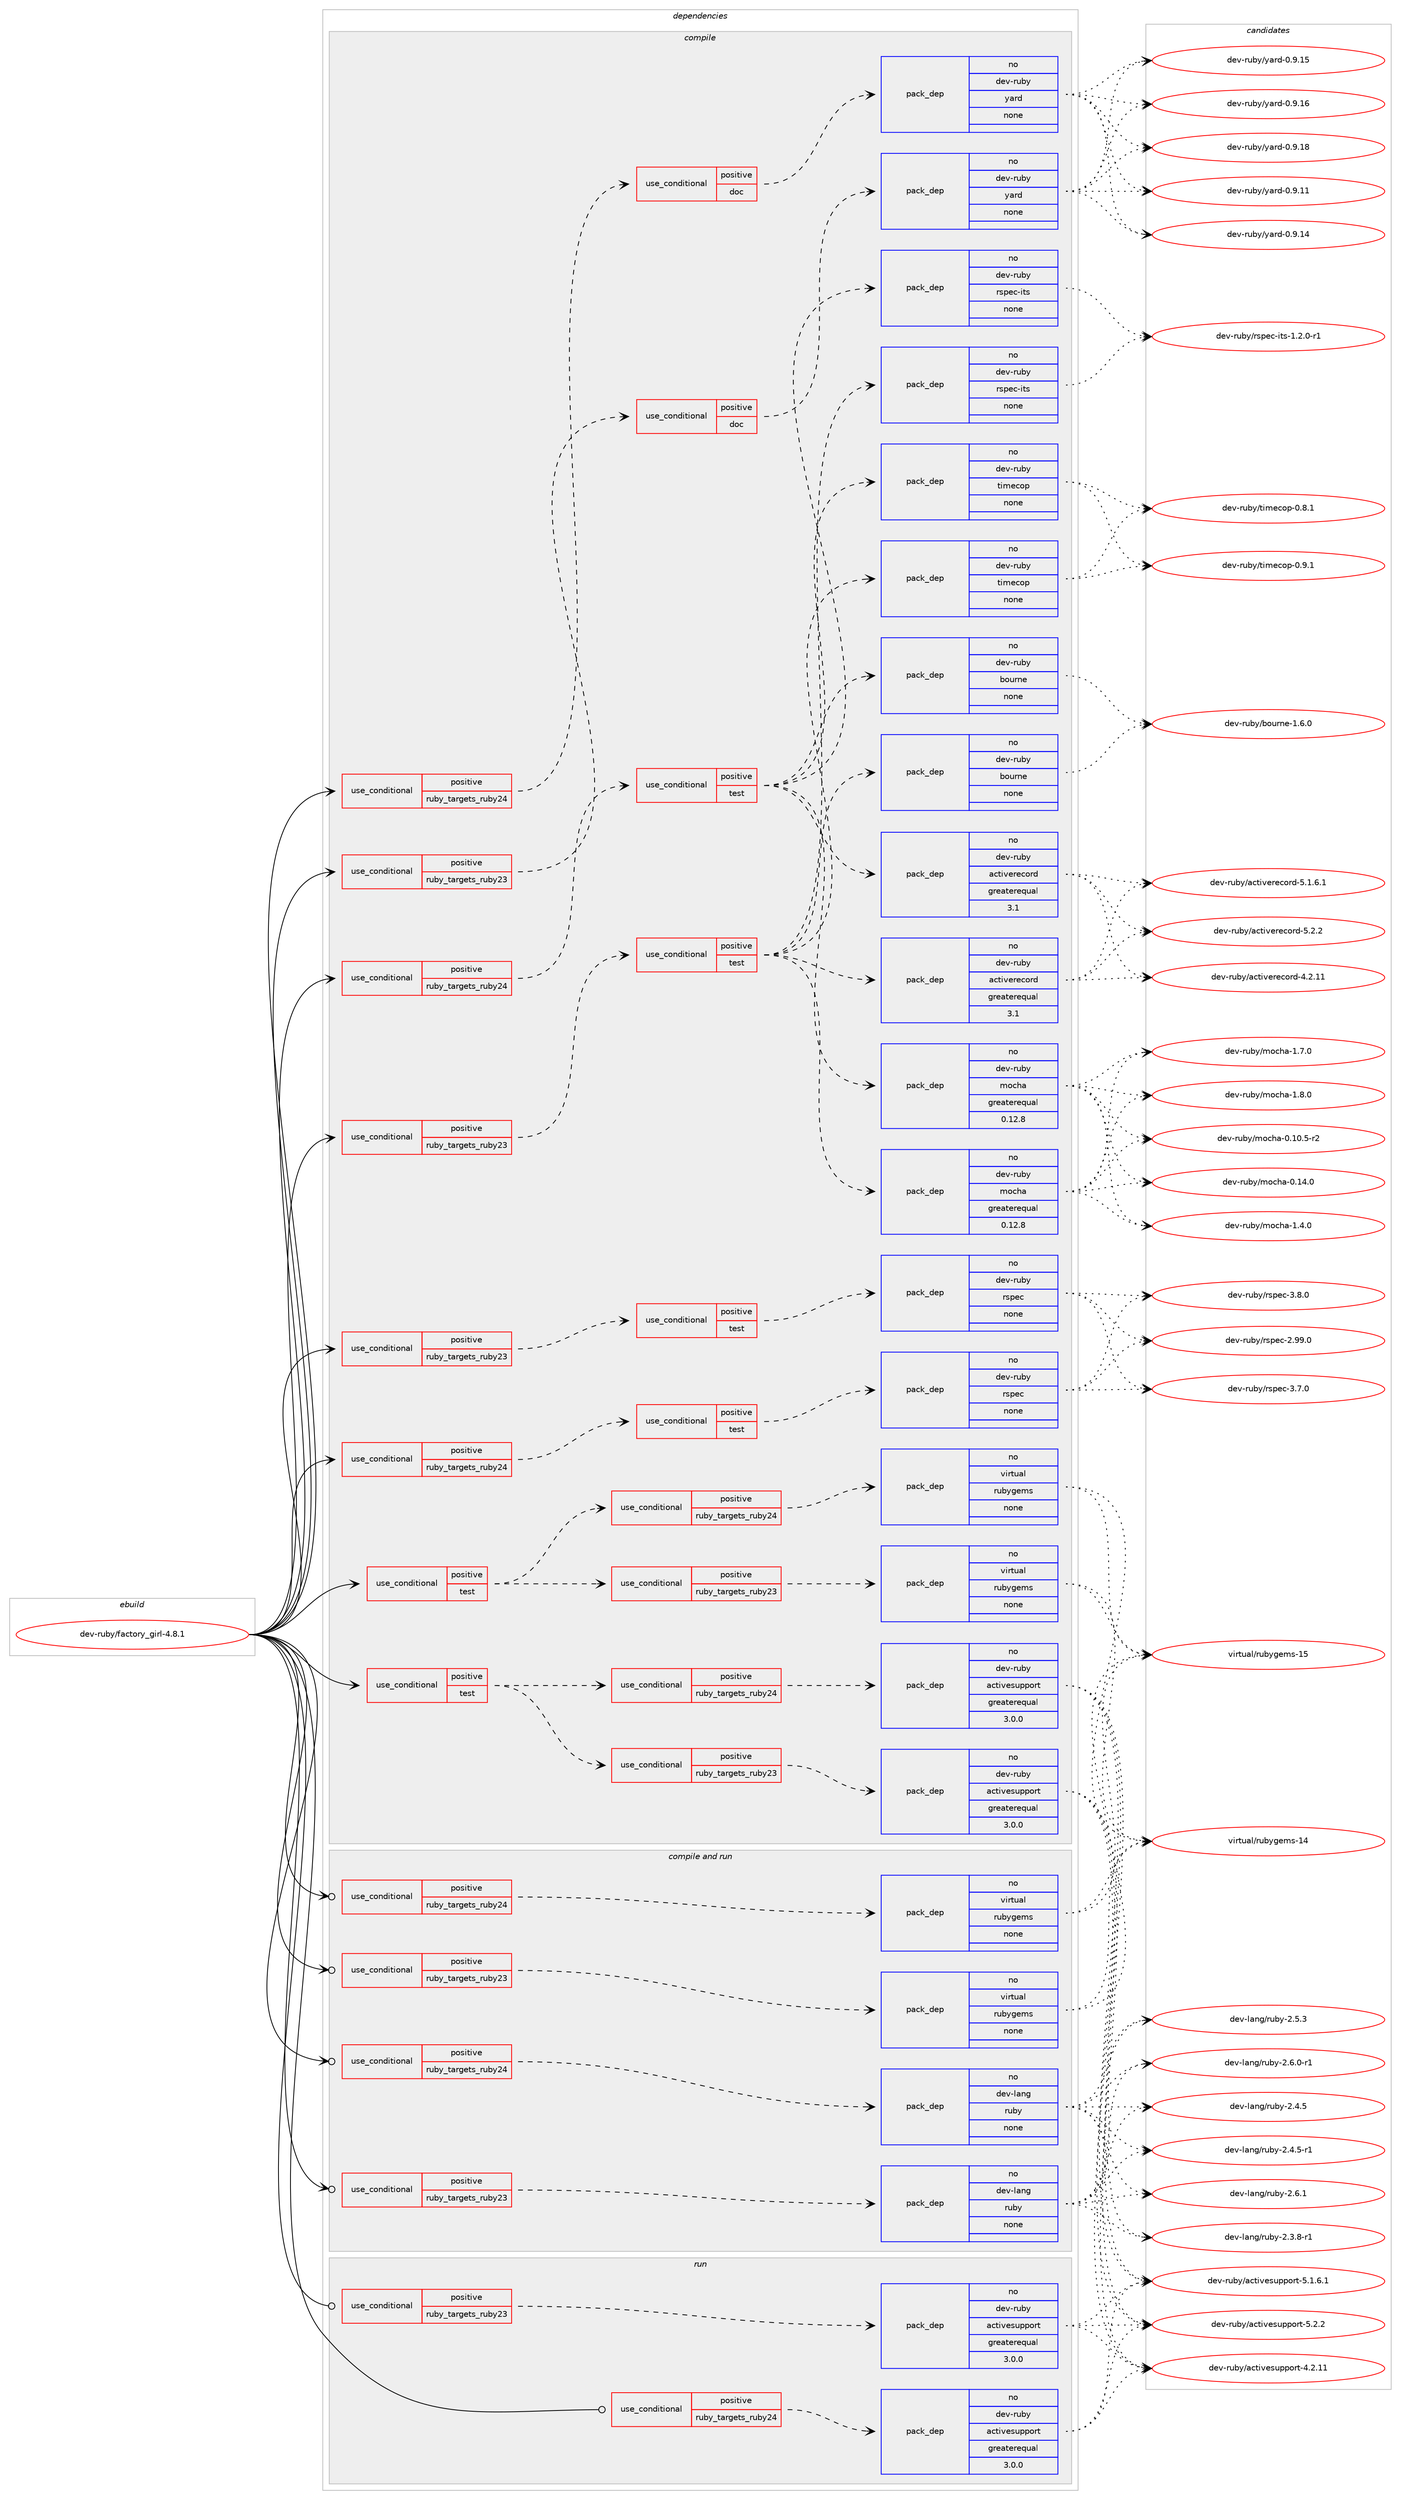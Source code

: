 digraph prolog {

# *************
# Graph options
# *************

newrank=true;
concentrate=true;
compound=true;
graph [rankdir=LR,fontname=Helvetica,fontsize=10,ranksep=1.5];#, ranksep=2.5, nodesep=0.2];
edge  [arrowhead=vee];
node  [fontname=Helvetica,fontsize=10];

# **********
# The ebuild
# **********

subgraph cluster_leftcol {
color=gray;
rank=same;
label=<<i>ebuild</i>>;
id [label="dev-ruby/factory_girl-4.8.1", color=red, width=4, href="../dev-ruby/factory_girl-4.8.1.svg"];
}

# ****************
# The dependencies
# ****************

subgraph cluster_midcol {
color=gray;
label=<<i>dependencies</i>>;
subgraph cluster_compile {
fillcolor="#eeeeee";
style=filled;
label=<<i>compile</i>>;
subgraph cond399448 {
dependency1492655 [label=<<TABLE BORDER="0" CELLBORDER="1" CELLSPACING="0" CELLPADDING="4"><TR><TD ROWSPAN="3" CELLPADDING="10">use_conditional</TD></TR><TR><TD>positive</TD></TR><TR><TD>ruby_targets_ruby23</TD></TR></TABLE>>, shape=none, color=red];
subgraph cond399449 {
dependency1492656 [label=<<TABLE BORDER="0" CELLBORDER="1" CELLSPACING="0" CELLPADDING="4"><TR><TD ROWSPAN="3" CELLPADDING="10">use_conditional</TD></TR><TR><TD>positive</TD></TR><TR><TD>doc</TD></TR></TABLE>>, shape=none, color=red];
subgraph pack1069762 {
dependency1492657 [label=<<TABLE BORDER="0" CELLBORDER="1" CELLSPACING="0" CELLPADDING="4" WIDTH="220"><TR><TD ROWSPAN="6" CELLPADDING="30">pack_dep</TD></TR><TR><TD WIDTH="110">no</TD></TR><TR><TD>dev-ruby</TD></TR><TR><TD>yard</TD></TR><TR><TD>none</TD></TR><TR><TD></TD></TR></TABLE>>, shape=none, color=blue];
}
dependency1492656:e -> dependency1492657:w [weight=20,style="dashed",arrowhead="vee"];
}
dependency1492655:e -> dependency1492656:w [weight=20,style="dashed",arrowhead="vee"];
}
id:e -> dependency1492655:w [weight=20,style="solid",arrowhead="vee"];
subgraph cond399450 {
dependency1492658 [label=<<TABLE BORDER="0" CELLBORDER="1" CELLSPACING="0" CELLPADDING="4"><TR><TD ROWSPAN="3" CELLPADDING="10">use_conditional</TD></TR><TR><TD>positive</TD></TR><TR><TD>ruby_targets_ruby23</TD></TR></TABLE>>, shape=none, color=red];
subgraph cond399451 {
dependency1492659 [label=<<TABLE BORDER="0" CELLBORDER="1" CELLSPACING="0" CELLPADDING="4"><TR><TD ROWSPAN="3" CELLPADDING="10">use_conditional</TD></TR><TR><TD>positive</TD></TR><TR><TD>test</TD></TR></TABLE>>, shape=none, color=red];
subgraph pack1069763 {
dependency1492660 [label=<<TABLE BORDER="0" CELLBORDER="1" CELLSPACING="0" CELLPADDING="4" WIDTH="220"><TR><TD ROWSPAN="6" CELLPADDING="30">pack_dep</TD></TR><TR><TD WIDTH="110">no</TD></TR><TR><TD>dev-ruby</TD></TR><TR><TD>activerecord</TD></TR><TR><TD>greaterequal</TD></TR><TR><TD>3.1</TD></TR></TABLE>>, shape=none, color=blue];
}
dependency1492659:e -> dependency1492660:w [weight=20,style="dashed",arrowhead="vee"];
subgraph pack1069764 {
dependency1492661 [label=<<TABLE BORDER="0" CELLBORDER="1" CELLSPACING="0" CELLPADDING="4" WIDTH="220"><TR><TD ROWSPAN="6" CELLPADDING="30">pack_dep</TD></TR><TR><TD WIDTH="110">no</TD></TR><TR><TD>dev-ruby</TD></TR><TR><TD>bourne</TD></TR><TR><TD>none</TD></TR><TR><TD></TD></TR></TABLE>>, shape=none, color=blue];
}
dependency1492659:e -> dependency1492661:w [weight=20,style="dashed",arrowhead="vee"];
subgraph pack1069765 {
dependency1492662 [label=<<TABLE BORDER="0" CELLBORDER="1" CELLSPACING="0" CELLPADDING="4" WIDTH="220"><TR><TD ROWSPAN="6" CELLPADDING="30">pack_dep</TD></TR><TR><TD WIDTH="110">no</TD></TR><TR><TD>dev-ruby</TD></TR><TR><TD>mocha</TD></TR><TR><TD>greaterequal</TD></TR><TR><TD>0.12.8</TD></TR></TABLE>>, shape=none, color=blue];
}
dependency1492659:e -> dependency1492662:w [weight=20,style="dashed",arrowhead="vee"];
subgraph pack1069766 {
dependency1492663 [label=<<TABLE BORDER="0" CELLBORDER="1" CELLSPACING="0" CELLPADDING="4" WIDTH="220"><TR><TD ROWSPAN="6" CELLPADDING="30">pack_dep</TD></TR><TR><TD WIDTH="110">no</TD></TR><TR><TD>dev-ruby</TD></TR><TR><TD>rspec-its</TD></TR><TR><TD>none</TD></TR><TR><TD></TD></TR></TABLE>>, shape=none, color=blue];
}
dependency1492659:e -> dependency1492663:w [weight=20,style="dashed",arrowhead="vee"];
subgraph pack1069767 {
dependency1492664 [label=<<TABLE BORDER="0" CELLBORDER="1" CELLSPACING="0" CELLPADDING="4" WIDTH="220"><TR><TD ROWSPAN="6" CELLPADDING="30">pack_dep</TD></TR><TR><TD WIDTH="110">no</TD></TR><TR><TD>dev-ruby</TD></TR><TR><TD>timecop</TD></TR><TR><TD>none</TD></TR><TR><TD></TD></TR></TABLE>>, shape=none, color=blue];
}
dependency1492659:e -> dependency1492664:w [weight=20,style="dashed",arrowhead="vee"];
}
dependency1492658:e -> dependency1492659:w [weight=20,style="dashed",arrowhead="vee"];
}
id:e -> dependency1492658:w [weight=20,style="solid",arrowhead="vee"];
subgraph cond399452 {
dependency1492665 [label=<<TABLE BORDER="0" CELLBORDER="1" CELLSPACING="0" CELLPADDING="4"><TR><TD ROWSPAN="3" CELLPADDING="10">use_conditional</TD></TR><TR><TD>positive</TD></TR><TR><TD>ruby_targets_ruby23</TD></TR></TABLE>>, shape=none, color=red];
subgraph cond399453 {
dependency1492666 [label=<<TABLE BORDER="0" CELLBORDER="1" CELLSPACING="0" CELLPADDING="4"><TR><TD ROWSPAN="3" CELLPADDING="10">use_conditional</TD></TR><TR><TD>positive</TD></TR><TR><TD>test</TD></TR></TABLE>>, shape=none, color=red];
subgraph pack1069768 {
dependency1492667 [label=<<TABLE BORDER="0" CELLBORDER="1" CELLSPACING="0" CELLPADDING="4" WIDTH="220"><TR><TD ROWSPAN="6" CELLPADDING="30">pack_dep</TD></TR><TR><TD WIDTH="110">no</TD></TR><TR><TD>dev-ruby</TD></TR><TR><TD>rspec</TD></TR><TR><TD>none</TD></TR><TR><TD></TD></TR></TABLE>>, shape=none, color=blue];
}
dependency1492666:e -> dependency1492667:w [weight=20,style="dashed",arrowhead="vee"];
}
dependency1492665:e -> dependency1492666:w [weight=20,style="dashed",arrowhead="vee"];
}
id:e -> dependency1492665:w [weight=20,style="solid",arrowhead="vee"];
subgraph cond399454 {
dependency1492668 [label=<<TABLE BORDER="0" CELLBORDER="1" CELLSPACING="0" CELLPADDING="4"><TR><TD ROWSPAN="3" CELLPADDING="10">use_conditional</TD></TR><TR><TD>positive</TD></TR><TR><TD>ruby_targets_ruby24</TD></TR></TABLE>>, shape=none, color=red];
subgraph cond399455 {
dependency1492669 [label=<<TABLE BORDER="0" CELLBORDER="1" CELLSPACING="0" CELLPADDING="4"><TR><TD ROWSPAN="3" CELLPADDING="10">use_conditional</TD></TR><TR><TD>positive</TD></TR><TR><TD>doc</TD></TR></TABLE>>, shape=none, color=red];
subgraph pack1069769 {
dependency1492670 [label=<<TABLE BORDER="0" CELLBORDER="1" CELLSPACING="0" CELLPADDING="4" WIDTH="220"><TR><TD ROWSPAN="6" CELLPADDING="30">pack_dep</TD></TR><TR><TD WIDTH="110">no</TD></TR><TR><TD>dev-ruby</TD></TR><TR><TD>yard</TD></TR><TR><TD>none</TD></TR><TR><TD></TD></TR></TABLE>>, shape=none, color=blue];
}
dependency1492669:e -> dependency1492670:w [weight=20,style="dashed",arrowhead="vee"];
}
dependency1492668:e -> dependency1492669:w [weight=20,style="dashed",arrowhead="vee"];
}
id:e -> dependency1492668:w [weight=20,style="solid",arrowhead="vee"];
subgraph cond399456 {
dependency1492671 [label=<<TABLE BORDER="0" CELLBORDER="1" CELLSPACING="0" CELLPADDING="4"><TR><TD ROWSPAN="3" CELLPADDING="10">use_conditional</TD></TR><TR><TD>positive</TD></TR><TR><TD>ruby_targets_ruby24</TD></TR></TABLE>>, shape=none, color=red];
subgraph cond399457 {
dependency1492672 [label=<<TABLE BORDER="0" CELLBORDER="1" CELLSPACING="0" CELLPADDING="4"><TR><TD ROWSPAN="3" CELLPADDING="10">use_conditional</TD></TR><TR><TD>positive</TD></TR><TR><TD>test</TD></TR></TABLE>>, shape=none, color=red];
subgraph pack1069770 {
dependency1492673 [label=<<TABLE BORDER="0" CELLBORDER="1" CELLSPACING="0" CELLPADDING="4" WIDTH="220"><TR><TD ROWSPAN="6" CELLPADDING="30">pack_dep</TD></TR><TR><TD WIDTH="110">no</TD></TR><TR><TD>dev-ruby</TD></TR><TR><TD>activerecord</TD></TR><TR><TD>greaterequal</TD></TR><TR><TD>3.1</TD></TR></TABLE>>, shape=none, color=blue];
}
dependency1492672:e -> dependency1492673:w [weight=20,style="dashed",arrowhead="vee"];
subgraph pack1069771 {
dependency1492674 [label=<<TABLE BORDER="0" CELLBORDER="1" CELLSPACING="0" CELLPADDING="4" WIDTH="220"><TR><TD ROWSPAN="6" CELLPADDING="30">pack_dep</TD></TR><TR><TD WIDTH="110">no</TD></TR><TR><TD>dev-ruby</TD></TR><TR><TD>bourne</TD></TR><TR><TD>none</TD></TR><TR><TD></TD></TR></TABLE>>, shape=none, color=blue];
}
dependency1492672:e -> dependency1492674:w [weight=20,style="dashed",arrowhead="vee"];
subgraph pack1069772 {
dependency1492675 [label=<<TABLE BORDER="0" CELLBORDER="1" CELLSPACING="0" CELLPADDING="4" WIDTH="220"><TR><TD ROWSPAN="6" CELLPADDING="30">pack_dep</TD></TR><TR><TD WIDTH="110">no</TD></TR><TR><TD>dev-ruby</TD></TR><TR><TD>mocha</TD></TR><TR><TD>greaterequal</TD></TR><TR><TD>0.12.8</TD></TR></TABLE>>, shape=none, color=blue];
}
dependency1492672:e -> dependency1492675:w [weight=20,style="dashed",arrowhead="vee"];
subgraph pack1069773 {
dependency1492676 [label=<<TABLE BORDER="0" CELLBORDER="1" CELLSPACING="0" CELLPADDING="4" WIDTH="220"><TR><TD ROWSPAN="6" CELLPADDING="30">pack_dep</TD></TR><TR><TD WIDTH="110">no</TD></TR><TR><TD>dev-ruby</TD></TR><TR><TD>rspec-its</TD></TR><TR><TD>none</TD></TR><TR><TD></TD></TR></TABLE>>, shape=none, color=blue];
}
dependency1492672:e -> dependency1492676:w [weight=20,style="dashed",arrowhead="vee"];
subgraph pack1069774 {
dependency1492677 [label=<<TABLE BORDER="0" CELLBORDER="1" CELLSPACING="0" CELLPADDING="4" WIDTH="220"><TR><TD ROWSPAN="6" CELLPADDING="30">pack_dep</TD></TR><TR><TD WIDTH="110">no</TD></TR><TR><TD>dev-ruby</TD></TR><TR><TD>timecop</TD></TR><TR><TD>none</TD></TR><TR><TD></TD></TR></TABLE>>, shape=none, color=blue];
}
dependency1492672:e -> dependency1492677:w [weight=20,style="dashed",arrowhead="vee"];
}
dependency1492671:e -> dependency1492672:w [weight=20,style="dashed",arrowhead="vee"];
}
id:e -> dependency1492671:w [weight=20,style="solid",arrowhead="vee"];
subgraph cond399458 {
dependency1492678 [label=<<TABLE BORDER="0" CELLBORDER="1" CELLSPACING="0" CELLPADDING="4"><TR><TD ROWSPAN="3" CELLPADDING="10">use_conditional</TD></TR><TR><TD>positive</TD></TR><TR><TD>ruby_targets_ruby24</TD></TR></TABLE>>, shape=none, color=red];
subgraph cond399459 {
dependency1492679 [label=<<TABLE BORDER="0" CELLBORDER="1" CELLSPACING="0" CELLPADDING="4"><TR><TD ROWSPAN="3" CELLPADDING="10">use_conditional</TD></TR><TR><TD>positive</TD></TR><TR><TD>test</TD></TR></TABLE>>, shape=none, color=red];
subgraph pack1069775 {
dependency1492680 [label=<<TABLE BORDER="0" CELLBORDER="1" CELLSPACING="0" CELLPADDING="4" WIDTH="220"><TR><TD ROWSPAN="6" CELLPADDING="30">pack_dep</TD></TR><TR><TD WIDTH="110">no</TD></TR><TR><TD>dev-ruby</TD></TR><TR><TD>rspec</TD></TR><TR><TD>none</TD></TR><TR><TD></TD></TR></TABLE>>, shape=none, color=blue];
}
dependency1492679:e -> dependency1492680:w [weight=20,style="dashed",arrowhead="vee"];
}
dependency1492678:e -> dependency1492679:w [weight=20,style="dashed",arrowhead="vee"];
}
id:e -> dependency1492678:w [weight=20,style="solid",arrowhead="vee"];
subgraph cond399460 {
dependency1492681 [label=<<TABLE BORDER="0" CELLBORDER="1" CELLSPACING="0" CELLPADDING="4"><TR><TD ROWSPAN="3" CELLPADDING="10">use_conditional</TD></TR><TR><TD>positive</TD></TR><TR><TD>test</TD></TR></TABLE>>, shape=none, color=red];
subgraph cond399461 {
dependency1492682 [label=<<TABLE BORDER="0" CELLBORDER="1" CELLSPACING="0" CELLPADDING="4"><TR><TD ROWSPAN="3" CELLPADDING="10">use_conditional</TD></TR><TR><TD>positive</TD></TR><TR><TD>ruby_targets_ruby23</TD></TR></TABLE>>, shape=none, color=red];
subgraph pack1069776 {
dependency1492683 [label=<<TABLE BORDER="0" CELLBORDER="1" CELLSPACING="0" CELLPADDING="4" WIDTH="220"><TR><TD ROWSPAN="6" CELLPADDING="30">pack_dep</TD></TR><TR><TD WIDTH="110">no</TD></TR><TR><TD>dev-ruby</TD></TR><TR><TD>activesupport</TD></TR><TR><TD>greaterequal</TD></TR><TR><TD>3.0.0</TD></TR></TABLE>>, shape=none, color=blue];
}
dependency1492682:e -> dependency1492683:w [weight=20,style="dashed",arrowhead="vee"];
}
dependency1492681:e -> dependency1492682:w [weight=20,style="dashed",arrowhead="vee"];
subgraph cond399462 {
dependency1492684 [label=<<TABLE BORDER="0" CELLBORDER="1" CELLSPACING="0" CELLPADDING="4"><TR><TD ROWSPAN="3" CELLPADDING="10">use_conditional</TD></TR><TR><TD>positive</TD></TR><TR><TD>ruby_targets_ruby24</TD></TR></TABLE>>, shape=none, color=red];
subgraph pack1069777 {
dependency1492685 [label=<<TABLE BORDER="0" CELLBORDER="1" CELLSPACING="0" CELLPADDING="4" WIDTH="220"><TR><TD ROWSPAN="6" CELLPADDING="30">pack_dep</TD></TR><TR><TD WIDTH="110">no</TD></TR><TR><TD>dev-ruby</TD></TR><TR><TD>activesupport</TD></TR><TR><TD>greaterequal</TD></TR><TR><TD>3.0.0</TD></TR></TABLE>>, shape=none, color=blue];
}
dependency1492684:e -> dependency1492685:w [weight=20,style="dashed",arrowhead="vee"];
}
dependency1492681:e -> dependency1492684:w [weight=20,style="dashed",arrowhead="vee"];
}
id:e -> dependency1492681:w [weight=20,style="solid",arrowhead="vee"];
subgraph cond399463 {
dependency1492686 [label=<<TABLE BORDER="0" CELLBORDER="1" CELLSPACING="0" CELLPADDING="4"><TR><TD ROWSPAN="3" CELLPADDING="10">use_conditional</TD></TR><TR><TD>positive</TD></TR><TR><TD>test</TD></TR></TABLE>>, shape=none, color=red];
subgraph cond399464 {
dependency1492687 [label=<<TABLE BORDER="0" CELLBORDER="1" CELLSPACING="0" CELLPADDING="4"><TR><TD ROWSPAN="3" CELLPADDING="10">use_conditional</TD></TR><TR><TD>positive</TD></TR><TR><TD>ruby_targets_ruby23</TD></TR></TABLE>>, shape=none, color=red];
subgraph pack1069778 {
dependency1492688 [label=<<TABLE BORDER="0" CELLBORDER="1" CELLSPACING="0" CELLPADDING="4" WIDTH="220"><TR><TD ROWSPAN="6" CELLPADDING="30">pack_dep</TD></TR><TR><TD WIDTH="110">no</TD></TR><TR><TD>virtual</TD></TR><TR><TD>rubygems</TD></TR><TR><TD>none</TD></TR><TR><TD></TD></TR></TABLE>>, shape=none, color=blue];
}
dependency1492687:e -> dependency1492688:w [weight=20,style="dashed",arrowhead="vee"];
}
dependency1492686:e -> dependency1492687:w [weight=20,style="dashed",arrowhead="vee"];
subgraph cond399465 {
dependency1492689 [label=<<TABLE BORDER="0" CELLBORDER="1" CELLSPACING="0" CELLPADDING="4"><TR><TD ROWSPAN="3" CELLPADDING="10">use_conditional</TD></TR><TR><TD>positive</TD></TR><TR><TD>ruby_targets_ruby24</TD></TR></TABLE>>, shape=none, color=red];
subgraph pack1069779 {
dependency1492690 [label=<<TABLE BORDER="0" CELLBORDER="1" CELLSPACING="0" CELLPADDING="4" WIDTH="220"><TR><TD ROWSPAN="6" CELLPADDING="30">pack_dep</TD></TR><TR><TD WIDTH="110">no</TD></TR><TR><TD>virtual</TD></TR><TR><TD>rubygems</TD></TR><TR><TD>none</TD></TR><TR><TD></TD></TR></TABLE>>, shape=none, color=blue];
}
dependency1492689:e -> dependency1492690:w [weight=20,style="dashed",arrowhead="vee"];
}
dependency1492686:e -> dependency1492689:w [weight=20,style="dashed",arrowhead="vee"];
}
id:e -> dependency1492686:w [weight=20,style="solid",arrowhead="vee"];
}
subgraph cluster_compileandrun {
fillcolor="#eeeeee";
style=filled;
label=<<i>compile and run</i>>;
subgraph cond399466 {
dependency1492691 [label=<<TABLE BORDER="0" CELLBORDER="1" CELLSPACING="0" CELLPADDING="4"><TR><TD ROWSPAN="3" CELLPADDING="10">use_conditional</TD></TR><TR><TD>positive</TD></TR><TR><TD>ruby_targets_ruby23</TD></TR></TABLE>>, shape=none, color=red];
subgraph pack1069780 {
dependency1492692 [label=<<TABLE BORDER="0" CELLBORDER="1" CELLSPACING="0" CELLPADDING="4" WIDTH="220"><TR><TD ROWSPAN="6" CELLPADDING="30">pack_dep</TD></TR><TR><TD WIDTH="110">no</TD></TR><TR><TD>dev-lang</TD></TR><TR><TD>ruby</TD></TR><TR><TD>none</TD></TR><TR><TD></TD></TR></TABLE>>, shape=none, color=blue];
}
dependency1492691:e -> dependency1492692:w [weight=20,style="dashed",arrowhead="vee"];
}
id:e -> dependency1492691:w [weight=20,style="solid",arrowhead="odotvee"];
subgraph cond399467 {
dependency1492693 [label=<<TABLE BORDER="0" CELLBORDER="1" CELLSPACING="0" CELLPADDING="4"><TR><TD ROWSPAN="3" CELLPADDING="10">use_conditional</TD></TR><TR><TD>positive</TD></TR><TR><TD>ruby_targets_ruby23</TD></TR></TABLE>>, shape=none, color=red];
subgraph pack1069781 {
dependency1492694 [label=<<TABLE BORDER="0" CELLBORDER="1" CELLSPACING="0" CELLPADDING="4" WIDTH="220"><TR><TD ROWSPAN="6" CELLPADDING="30">pack_dep</TD></TR><TR><TD WIDTH="110">no</TD></TR><TR><TD>virtual</TD></TR><TR><TD>rubygems</TD></TR><TR><TD>none</TD></TR><TR><TD></TD></TR></TABLE>>, shape=none, color=blue];
}
dependency1492693:e -> dependency1492694:w [weight=20,style="dashed",arrowhead="vee"];
}
id:e -> dependency1492693:w [weight=20,style="solid",arrowhead="odotvee"];
subgraph cond399468 {
dependency1492695 [label=<<TABLE BORDER="0" CELLBORDER="1" CELLSPACING="0" CELLPADDING="4"><TR><TD ROWSPAN="3" CELLPADDING="10">use_conditional</TD></TR><TR><TD>positive</TD></TR><TR><TD>ruby_targets_ruby24</TD></TR></TABLE>>, shape=none, color=red];
subgraph pack1069782 {
dependency1492696 [label=<<TABLE BORDER="0" CELLBORDER="1" CELLSPACING="0" CELLPADDING="4" WIDTH="220"><TR><TD ROWSPAN="6" CELLPADDING="30">pack_dep</TD></TR><TR><TD WIDTH="110">no</TD></TR><TR><TD>dev-lang</TD></TR><TR><TD>ruby</TD></TR><TR><TD>none</TD></TR><TR><TD></TD></TR></TABLE>>, shape=none, color=blue];
}
dependency1492695:e -> dependency1492696:w [weight=20,style="dashed",arrowhead="vee"];
}
id:e -> dependency1492695:w [weight=20,style="solid",arrowhead="odotvee"];
subgraph cond399469 {
dependency1492697 [label=<<TABLE BORDER="0" CELLBORDER="1" CELLSPACING="0" CELLPADDING="4"><TR><TD ROWSPAN="3" CELLPADDING="10">use_conditional</TD></TR><TR><TD>positive</TD></TR><TR><TD>ruby_targets_ruby24</TD></TR></TABLE>>, shape=none, color=red];
subgraph pack1069783 {
dependency1492698 [label=<<TABLE BORDER="0" CELLBORDER="1" CELLSPACING="0" CELLPADDING="4" WIDTH="220"><TR><TD ROWSPAN="6" CELLPADDING="30">pack_dep</TD></TR><TR><TD WIDTH="110">no</TD></TR><TR><TD>virtual</TD></TR><TR><TD>rubygems</TD></TR><TR><TD>none</TD></TR><TR><TD></TD></TR></TABLE>>, shape=none, color=blue];
}
dependency1492697:e -> dependency1492698:w [weight=20,style="dashed",arrowhead="vee"];
}
id:e -> dependency1492697:w [weight=20,style="solid",arrowhead="odotvee"];
}
subgraph cluster_run {
fillcolor="#eeeeee";
style=filled;
label=<<i>run</i>>;
subgraph cond399470 {
dependency1492699 [label=<<TABLE BORDER="0" CELLBORDER="1" CELLSPACING="0" CELLPADDING="4"><TR><TD ROWSPAN="3" CELLPADDING="10">use_conditional</TD></TR><TR><TD>positive</TD></TR><TR><TD>ruby_targets_ruby23</TD></TR></TABLE>>, shape=none, color=red];
subgraph pack1069784 {
dependency1492700 [label=<<TABLE BORDER="0" CELLBORDER="1" CELLSPACING="0" CELLPADDING="4" WIDTH="220"><TR><TD ROWSPAN="6" CELLPADDING="30">pack_dep</TD></TR><TR><TD WIDTH="110">no</TD></TR><TR><TD>dev-ruby</TD></TR><TR><TD>activesupport</TD></TR><TR><TD>greaterequal</TD></TR><TR><TD>3.0.0</TD></TR></TABLE>>, shape=none, color=blue];
}
dependency1492699:e -> dependency1492700:w [weight=20,style="dashed",arrowhead="vee"];
}
id:e -> dependency1492699:w [weight=20,style="solid",arrowhead="odot"];
subgraph cond399471 {
dependency1492701 [label=<<TABLE BORDER="0" CELLBORDER="1" CELLSPACING="0" CELLPADDING="4"><TR><TD ROWSPAN="3" CELLPADDING="10">use_conditional</TD></TR><TR><TD>positive</TD></TR><TR><TD>ruby_targets_ruby24</TD></TR></TABLE>>, shape=none, color=red];
subgraph pack1069785 {
dependency1492702 [label=<<TABLE BORDER="0" CELLBORDER="1" CELLSPACING="0" CELLPADDING="4" WIDTH="220"><TR><TD ROWSPAN="6" CELLPADDING="30">pack_dep</TD></TR><TR><TD WIDTH="110">no</TD></TR><TR><TD>dev-ruby</TD></TR><TR><TD>activesupport</TD></TR><TR><TD>greaterequal</TD></TR><TR><TD>3.0.0</TD></TR></TABLE>>, shape=none, color=blue];
}
dependency1492701:e -> dependency1492702:w [weight=20,style="dashed",arrowhead="vee"];
}
id:e -> dependency1492701:w [weight=20,style="solid",arrowhead="odot"];
}
}

# **************
# The candidates
# **************

subgraph cluster_choices {
rank=same;
color=gray;
label=<<i>candidates</i>>;

subgraph choice1069762 {
color=black;
nodesep=1;
choice1001011184511411798121471219711410045484657464949 [label="dev-ruby/yard-0.9.11", color=red, width=4,href="../dev-ruby/yard-0.9.11.svg"];
choice1001011184511411798121471219711410045484657464952 [label="dev-ruby/yard-0.9.14", color=red, width=4,href="../dev-ruby/yard-0.9.14.svg"];
choice1001011184511411798121471219711410045484657464953 [label="dev-ruby/yard-0.9.15", color=red, width=4,href="../dev-ruby/yard-0.9.15.svg"];
choice1001011184511411798121471219711410045484657464954 [label="dev-ruby/yard-0.9.16", color=red, width=4,href="../dev-ruby/yard-0.9.16.svg"];
choice1001011184511411798121471219711410045484657464956 [label="dev-ruby/yard-0.9.18", color=red, width=4,href="../dev-ruby/yard-0.9.18.svg"];
dependency1492657:e -> choice1001011184511411798121471219711410045484657464949:w [style=dotted,weight="100"];
dependency1492657:e -> choice1001011184511411798121471219711410045484657464952:w [style=dotted,weight="100"];
dependency1492657:e -> choice1001011184511411798121471219711410045484657464953:w [style=dotted,weight="100"];
dependency1492657:e -> choice1001011184511411798121471219711410045484657464954:w [style=dotted,weight="100"];
dependency1492657:e -> choice1001011184511411798121471219711410045484657464956:w [style=dotted,weight="100"];
}
subgraph choice1069763 {
color=black;
nodesep=1;
choice10010111845114117981214797991161051181011141019911111410045524650464949 [label="dev-ruby/activerecord-4.2.11", color=red, width=4,href="../dev-ruby/activerecord-4.2.11.svg"];
choice1001011184511411798121479799116105118101114101991111141004553464946544649 [label="dev-ruby/activerecord-5.1.6.1", color=red, width=4,href="../dev-ruby/activerecord-5.1.6.1.svg"];
choice100101118451141179812147979911610511810111410199111114100455346504650 [label="dev-ruby/activerecord-5.2.2", color=red, width=4,href="../dev-ruby/activerecord-5.2.2.svg"];
dependency1492660:e -> choice10010111845114117981214797991161051181011141019911111410045524650464949:w [style=dotted,weight="100"];
dependency1492660:e -> choice1001011184511411798121479799116105118101114101991111141004553464946544649:w [style=dotted,weight="100"];
dependency1492660:e -> choice100101118451141179812147979911610511810111410199111114100455346504650:w [style=dotted,weight="100"];
}
subgraph choice1069764 {
color=black;
nodesep=1;
choice10010111845114117981214798111117114110101454946544648 [label="dev-ruby/bourne-1.6.0", color=red, width=4,href="../dev-ruby/bourne-1.6.0.svg"];
dependency1492661:e -> choice10010111845114117981214798111117114110101454946544648:w [style=dotted,weight="100"];
}
subgraph choice1069765 {
color=black;
nodesep=1;
choice1001011184511411798121471091119910497454846494846534511450 [label="dev-ruby/mocha-0.10.5-r2", color=red, width=4,href="../dev-ruby/mocha-0.10.5-r2.svg"];
choice100101118451141179812147109111991049745484649524648 [label="dev-ruby/mocha-0.14.0", color=red, width=4,href="../dev-ruby/mocha-0.14.0.svg"];
choice1001011184511411798121471091119910497454946524648 [label="dev-ruby/mocha-1.4.0", color=red, width=4,href="../dev-ruby/mocha-1.4.0.svg"];
choice1001011184511411798121471091119910497454946554648 [label="dev-ruby/mocha-1.7.0", color=red, width=4,href="../dev-ruby/mocha-1.7.0.svg"];
choice1001011184511411798121471091119910497454946564648 [label="dev-ruby/mocha-1.8.0", color=red, width=4,href="../dev-ruby/mocha-1.8.0.svg"];
dependency1492662:e -> choice1001011184511411798121471091119910497454846494846534511450:w [style=dotted,weight="100"];
dependency1492662:e -> choice100101118451141179812147109111991049745484649524648:w [style=dotted,weight="100"];
dependency1492662:e -> choice1001011184511411798121471091119910497454946524648:w [style=dotted,weight="100"];
dependency1492662:e -> choice1001011184511411798121471091119910497454946554648:w [style=dotted,weight="100"];
dependency1492662:e -> choice1001011184511411798121471091119910497454946564648:w [style=dotted,weight="100"];
}
subgraph choice1069766 {
color=black;
nodesep=1;
choice10010111845114117981214711411511210199451051161154549465046484511449 [label="dev-ruby/rspec-its-1.2.0-r1", color=red, width=4,href="../dev-ruby/rspec-its-1.2.0-r1.svg"];
dependency1492663:e -> choice10010111845114117981214711411511210199451051161154549465046484511449:w [style=dotted,weight="100"];
}
subgraph choice1069767 {
color=black;
nodesep=1;
choice10010111845114117981214711610510910199111112454846564649 [label="dev-ruby/timecop-0.8.1", color=red, width=4,href="../dev-ruby/timecop-0.8.1.svg"];
choice10010111845114117981214711610510910199111112454846574649 [label="dev-ruby/timecop-0.9.1", color=red, width=4,href="../dev-ruby/timecop-0.9.1.svg"];
dependency1492664:e -> choice10010111845114117981214711610510910199111112454846564649:w [style=dotted,weight="100"];
dependency1492664:e -> choice10010111845114117981214711610510910199111112454846574649:w [style=dotted,weight="100"];
}
subgraph choice1069768 {
color=black;
nodesep=1;
choice1001011184511411798121471141151121019945504657574648 [label="dev-ruby/rspec-2.99.0", color=red, width=4,href="../dev-ruby/rspec-2.99.0.svg"];
choice10010111845114117981214711411511210199455146554648 [label="dev-ruby/rspec-3.7.0", color=red, width=4,href="../dev-ruby/rspec-3.7.0.svg"];
choice10010111845114117981214711411511210199455146564648 [label="dev-ruby/rspec-3.8.0", color=red, width=4,href="../dev-ruby/rspec-3.8.0.svg"];
dependency1492667:e -> choice1001011184511411798121471141151121019945504657574648:w [style=dotted,weight="100"];
dependency1492667:e -> choice10010111845114117981214711411511210199455146554648:w [style=dotted,weight="100"];
dependency1492667:e -> choice10010111845114117981214711411511210199455146564648:w [style=dotted,weight="100"];
}
subgraph choice1069769 {
color=black;
nodesep=1;
choice1001011184511411798121471219711410045484657464949 [label="dev-ruby/yard-0.9.11", color=red, width=4,href="../dev-ruby/yard-0.9.11.svg"];
choice1001011184511411798121471219711410045484657464952 [label="dev-ruby/yard-0.9.14", color=red, width=4,href="../dev-ruby/yard-0.9.14.svg"];
choice1001011184511411798121471219711410045484657464953 [label="dev-ruby/yard-0.9.15", color=red, width=4,href="../dev-ruby/yard-0.9.15.svg"];
choice1001011184511411798121471219711410045484657464954 [label="dev-ruby/yard-0.9.16", color=red, width=4,href="../dev-ruby/yard-0.9.16.svg"];
choice1001011184511411798121471219711410045484657464956 [label="dev-ruby/yard-0.9.18", color=red, width=4,href="../dev-ruby/yard-0.9.18.svg"];
dependency1492670:e -> choice1001011184511411798121471219711410045484657464949:w [style=dotted,weight="100"];
dependency1492670:e -> choice1001011184511411798121471219711410045484657464952:w [style=dotted,weight="100"];
dependency1492670:e -> choice1001011184511411798121471219711410045484657464953:w [style=dotted,weight="100"];
dependency1492670:e -> choice1001011184511411798121471219711410045484657464954:w [style=dotted,weight="100"];
dependency1492670:e -> choice1001011184511411798121471219711410045484657464956:w [style=dotted,weight="100"];
}
subgraph choice1069770 {
color=black;
nodesep=1;
choice10010111845114117981214797991161051181011141019911111410045524650464949 [label="dev-ruby/activerecord-4.2.11", color=red, width=4,href="../dev-ruby/activerecord-4.2.11.svg"];
choice1001011184511411798121479799116105118101114101991111141004553464946544649 [label="dev-ruby/activerecord-5.1.6.1", color=red, width=4,href="../dev-ruby/activerecord-5.1.6.1.svg"];
choice100101118451141179812147979911610511810111410199111114100455346504650 [label="dev-ruby/activerecord-5.2.2", color=red, width=4,href="../dev-ruby/activerecord-5.2.2.svg"];
dependency1492673:e -> choice10010111845114117981214797991161051181011141019911111410045524650464949:w [style=dotted,weight="100"];
dependency1492673:e -> choice1001011184511411798121479799116105118101114101991111141004553464946544649:w [style=dotted,weight="100"];
dependency1492673:e -> choice100101118451141179812147979911610511810111410199111114100455346504650:w [style=dotted,weight="100"];
}
subgraph choice1069771 {
color=black;
nodesep=1;
choice10010111845114117981214798111117114110101454946544648 [label="dev-ruby/bourne-1.6.0", color=red, width=4,href="../dev-ruby/bourne-1.6.0.svg"];
dependency1492674:e -> choice10010111845114117981214798111117114110101454946544648:w [style=dotted,weight="100"];
}
subgraph choice1069772 {
color=black;
nodesep=1;
choice1001011184511411798121471091119910497454846494846534511450 [label="dev-ruby/mocha-0.10.5-r2", color=red, width=4,href="../dev-ruby/mocha-0.10.5-r2.svg"];
choice100101118451141179812147109111991049745484649524648 [label="dev-ruby/mocha-0.14.0", color=red, width=4,href="../dev-ruby/mocha-0.14.0.svg"];
choice1001011184511411798121471091119910497454946524648 [label="dev-ruby/mocha-1.4.0", color=red, width=4,href="../dev-ruby/mocha-1.4.0.svg"];
choice1001011184511411798121471091119910497454946554648 [label="dev-ruby/mocha-1.7.0", color=red, width=4,href="../dev-ruby/mocha-1.7.0.svg"];
choice1001011184511411798121471091119910497454946564648 [label="dev-ruby/mocha-1.8.0", color=red, width=4,href="../dev-ruby/mocha-1.8.0.svg"];
dependency1492675:e -> choice1001011184511411798121471091119910497454846494846534511450:w [style=dotted,weight="100"];
dependency1492675:e -> choice100101118451141179812147109111991049745484649524648:w [style=dotted,weight="100"];
dependency1492675:e -> choice1001011184511411798121471091119910497454946524648:w [style=dotted,weight="100"];
dependency1492675:e -> choice1001011184511411798121471091119910497454946554648:w [style=dotted,weight="100"];
dependency1492675:e -> choice1001011184511411798121471091119910497454946564648:w [style=dotted,weight="100"];
}
subgraph choice1069773 {
color=black;
nodesep=1;
choice10010111845114117981214711411511210199451051161154549465046484511449 [label="dev-ruby/rspec-its-1.2.0-r1", color=red, width=4,href="../dev-ruby/rspec-its-1.2.0-r1.svg"];
dependency1492676:e -> choice10010111845114117981214711411511210199451051161154549465046484511449:w [style=dotted,weight="100"];
}
subgraph choice1069774 {
color=black;
nodesep=1;
choice10010111845114117981214711610510910199111112454846564649 [label="dev-ruby/timecop-0.8.1", color=red, width=4,href="../dev-ruby/timecop-0.8.1.svg"];
choice10010111845114117981214711610510910199111112454846574649 [label="dev-ruby/timecop-0.9.1", color=red, width=4,href="../dev-ruby/timecop-0.9.1.svg"];
dependency1492677:e -> choice10010111845114117981214711610510910199111112454846564649:w [style=dotted,weight="100"];
dependency1492677:e -> choice10010111845114117981214711610510910199111112454846574649:w [style=dotted,weight="100"];
}
subgraph choice1069775 {
color=black;
nodesep=1;
choice1001011184511411798121471141151121019945504657574648 [label="dev-ruby/rspec-2.99.0", color=red, width=4,href="../dev-ruby/rspec-2.99.0.svg"];
choice10010111845114117981214711411511210199455146554648 [label="dev-ruby/rspec-3.7.0", color=red, width=4,href="../dev-ruby/rspec-3.7.0.svg"];
choice10010111845114117981214711411511210199455146564648 [label="dev-ruby/rspec-3.8.0", color=red, width=4,href="../dev-ruby/rspec-3.8.0.svg"];
dependency1492680:e -> choice1001011184511411798121471141151121019945504657574648:w [style=dotted,weight="100"];
dependency1492680:e -> choice10010111845114117981214711411511210199455146554648:w [style=dotted,weight="100"];
dependency1492680:e -> choice10010111845114117981214711411511210199455146564648:w [style=dotted,weight="100"];
}
subgraph choice1069776 {
color=black;
nodesep=1;
choice100101118451141179812147979911610511810111511711211211111411645524650464949 [label="dev-ruby/activesupport-4.2.11", color=red, width=4,href="../dev-ruby/activesupport-4.2.11.svg"];
choice10010111845114117981214797991161051181011151171121121111141164553464946544649 [label="dev-ruby/activesupport-5.1.6.1", color=red, width=4,href="../dev-ruby/activesupport-5.1.6.1.svg"];
choice1001011184511411798121479799116105118101115117112112111114116455346504650 [label="dev-ruby/activesupport-5.2.2", color=red, width=4,href="../dev-ruby/activesupport-5.2.2.svg"];
dependency1492683:e -> choice100101118451141179812147979911610511810111511711211211111411645524650464949:w [style=dotted,weight="100"];
dependency1492683:e -> choice10010111845114117981214797991161051181011151171121121111141164553464946544649:w [style=dotted,weight="100"];
dependency1492683:e -> choice1001011184511411798121479799116105118101115117112112111114116455346504650:w [style=dotted,weight="100"];
}
subgraph choice1069777 {
color=black;
nodesep=1;
choice100101118451141179812147979911610511810111511711211211111411645524650464949 [label="dev-ruby/activesupport-4.2.11", color=red, width=4,href="../dev-ruby/activesupport-4.2.11.svg"];
choice10010111845114117981214797991161051181011151171121121111141164553464946544649 [label="dev-ruby/activesupport-5.1.6.1", color=red, width=4,href="../dev-ruby/activesupport-5.1.6.1.svg"];
choice1001011184511411798121479799116105118101115117112112111114116455346504650 [label="dev-ruby/activesupport-5.2.2", color=red, width=4,href="../dev-ruby/activesupport-5.2.2.svg"];
dependency1492685:e -> choice100101118451141179812147979911610511810111511711211211111411645524650464949:w [style=dotted,weight="100"];
dependency1492685:e -> choice10010111845114117981214797991161051181011151171121121111141164553464946544649:w [style=dotted,weight="100"];
dependency1492685:e -> choice1001011184511411798121479799116105118101115117112112111114116455346504650:w [style=dotted,weight="100"];
}
subgraph choice1069778 {
color=black;
nodesep=1;
choice118105114116117971084711411798121103101109115454952 [label="virtual/rubygems-14", color=red, width=4,href="../virtual/rubygems-14.svg"];
choice118105114116117971084711411798121103101109115454953 [label="virtual/rubygems-15", color=red, width=4,href="../virtual/rubygems-15.svg"];
dependency1492688:e -> choice118105114116117971084711411798121103101109115454952:w [style=dotted,weight="100"];
dependency1492688:e -> choice118105114116117971084711411798121103101109115454953:w [style=dotted,weight="100"];
}
subgraph choice1069779 {
color=black;
nodesep=1;
choice118105114116117971084711411798121103101109115454952 [label="virtual/rubygems-14", color=red, width=4,href="../virtual/rubygems-14.svg"];
choice118105114116117971084711411798121103101109115454953 [label="virtual/rubygems-15", color=red, width=4,href="../virtual/rubygems-15.svg"];
dependency1492690:e -> choice118105114116117971084711411798121103101109115454952:w [style=dotted,weight="100"];
dependency1492690:e -> choice118105114116117971084711411798121103101109115454953:w [style=dotted,weight="100"];
}
subgraph choice1069780 {
color=black;
nodesep=1;
choice100101118451089711010347114117981214550465146564511449 [label="dev-lang/ruby-2.3.8-r1", color=red, width=4,href="../dev-lang/ruby-2.3.8-r1.svg"];
choice10010111845108971101034711411798121455046524653 [label="dev-lang/ruby-2.4.5", color=red, width=4,href="../dev-lang/ruby-2.4.5.svg"];
choice100101118451089711010347114117981214550465246534511449 [label="dev-lang/ruby-2.4.5-r1", color=red, width=4,href="../dev-lang/ruby-2.4.5-r1.svg"];
choice10010111845108971101034711411798121455046534651 [label="dev-lang/ruby-2.5.3", color=red, width=4,href="../dev-lang/ruby-2.5.3.svg"];
choice100101118451089711010347114117981214550465446484511449 [label="dev-lang/ruby-2.6.0-r1", color=red, width=4,href="../dev-lang/ruby-2.6.0-r1.svg"];
choice10010111845108971101034711411798121455046544649 [label="dev-lang/ruby-2.6.1", color=red, width=4,href="../dev-lang/ruby-2.6.1.svg"];
dependency1492692:e -> choice100101118451089711010347114117981214550465146564511449:w [style=dotted,weight="100"];
dependency1492692:e -> choice10010111845108971101034711411798121455046524653:w [style=dotted,weight="100"];
dependency1492692:e -> choice100101118451089711010347114117981214550465246534511449:w [style=dotted,weight="100"];
dependency1492692:e -> choice10010111845108971101034711411798121455046534651:w [style=dotted,weight="100"];
dependency1492692:e -> choice100101118451089711010347114117981214550465446484511449:w [style=dotted,weight="100"];
dependency1492692:e -> choice10010111845108971101034711411798121455046544649:w [style=dotted,weight="100"];
}
subgraph choice1069781 {
color=black;
nodesep=1;
choice118105114116117971084711411798121103101109115454952 [label="virtual/rubygems-14", color=red, width=4,href="../virtual/rubygems-14.svg"];
choice118105114116117971084711411798121103101109115454953 [label="virtual/rubygems-15", color=red, width=4,href="../virtual/rubygems-15.svg"];
dependency1492694:e -> choice118105114116117971084711411798121103101109115454952:w [style=dotted,weight="100"];
dependency1492694:e -> choice118105114116117971084711411798121103101109115454953:w [style=dotted,weight="100"];
}
subgraph choice1069782 {
color=black;
nodesep=1;
choice100101118451089711010347114117981214550465146564511449 [label="dev-lang/ruby-2.3.8-r1", color=red, width=4,href="../dev-lang/ruby-2.3.8-r1.svg"];
choice10010111845108971101034711411798121455046524653 [label="dev-lang/ruby-2.4.5", color=red, width=4,href="../dev-lang/ruby-2.4.5.svg"];
choice100101118451089711010347114117981214550465246534511449 [label="dev-lang/ruby-2.4.5-r1", color=red, width=4,href="../dev-lang/ruby-2.4.5-r1.svg"];
choice10010111845108971101034711411798121455046534651 [label="dev-lang/ruby-2.5.3", color=red, width=4,href="../dev-lang/ruby-2.5.3.svg"];
choice100101118451089711010347114117981214550465446484511449 [label="dev-lang/ruby-2.6.0-r1", color=red, width=4,href="../dev-lang/ruby-2.6.0-r1.svg"];
choice10010111845108971101034711411798121455046544649 [label="dev-lang/ruby-2.6.1", color=red, width=4,href="../dev-lang/ruby-2.6.1.svg"];
dependency1492696:e -> choice100101118451089711010347114117981214550465146564511449:w [style=dotted,weight="100"];
dependency1492696:e -> choice10010111845108971101034711411798121455046524653:w [style=dotted,weight="100"];
dependency1492696:e -> choice100101118451089711010347114117981214550465246534511449:w [style=dotted,weight="100"];
dependency1492696:e -> choice10010111845108971101034711411798121455046534651:w [style=dotted,weight="100"];
dependency1492696:e -> choice100101118451089711010347114117981214550465446484511449:w [style=dotted,weight="100"];
dependency1492696:e -> choice10010111845108971101034711411798121455046544649:w [style=dotted,weight="100"];
}
subgraph choice1069783 {
color=black;
nodesep=1;
choice118105114116117971084711411798121103101109115454952 [label="virtual/rubygems-14", color=red, width=4,href="../virtual/rubygems-14.svg"];
choice118105114116117971084711411798121103101109115454953 [label="virtual/rubygems-15", color=red, width=4,href="../virtual/rubygems-15.svg"];
dependency1492698:e -> choice118105114116117971084711411798121103101109115454952:w [style=dotted,weight="100"];
dependency1492698:e -> choice118105114116117971084711411798121103101109115454953:w [style=dotted,weight="100"];
}
subgraph choice1069784 {
color=black;
nodesep=1;
choice100101118451141179812147979911610511810111511711211211111411645524650464949 [label="dev-ruby/activesupport-4.2.11", color=red, width=4,href="../dev-ruby/activesupport-4.2.11.svg"];
choice10010111845114117981214797991161051181011151171121121111141164553464946544649 [label="dev-ruby/activesupport-5.1.6.1", color=red, width=4,href="../dev-ruby/activesupport-5.1.6.1.svg"];
choice1001011184511411798121479799116105118101115117112112111114116455346504650 [label="dev-ruby/activesupport-5.2.2", color=red, width=4,href="../dev-ruby/activesupport-5.2.2.svg"];
dependency1492700:e -> choice100101118451141179812147979911610511810111511711211211111411645524650464949:w [style=dotted,weight="100"];
dependency1492700:e -> choice10010111845114117981214797991161051181011151171121121111141164553464946544649:w [style=dotted,weight="100"];
dependency1492700:e -> choice1001011184511411798121479799116105118101115117112112111114116455346504650:w [style=dotted,weight="100"];
}
subgraph choice1069785 {
color=black;
nodesep=1;
choice100101118451141179812147979911610511810111511711211211111411645524650464949 [label="dev-ruby/activesupport-4.2.11", color=red, width=4,href="../dev-ruby/activesupport-4.2.11.svg"];
choice10010111845114117981214797991161051181011151171121121111141164553464946544649 [label="dev-ruby/activesupport-5.1.6.1", color=red, width=4,href="../dev-ruby/activesupport-5.1.6.1.svg"];
choice1001011184511411798121479799116105118101115117112112111114116455346504650 [label="dev-ruby/activesupport-5.2.2", color=red, width=4,href="../dev-ruby/activesupport-5.2.2.svg"];
dependency1492702:e -> choice100101118451141179812147979911610511810111511711211211111411645524650464949:w [style=dotted,weight="100"];
dependency1492702:e -> choice10010111845114117981214797991161051181011151171121121111141164553464946544649:w [style=dotted,weight="100"];
dependency1492702:e -> choice1001011184511411798121479799116105118101115117112112111114116455346504650:w [style=dotted,weight="100"];
}
}

}
